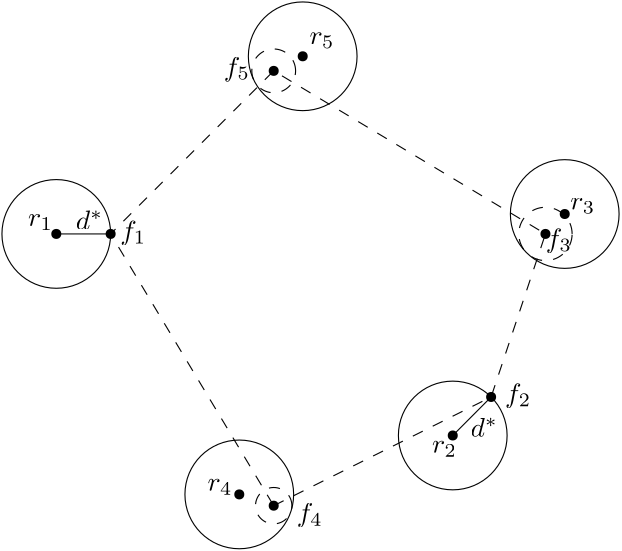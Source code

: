 <?xml version="1.0"?>
<!DOCTYPE ipe SYSTEM "ipe.dtd">
<ipe version="70212" creator="Ipe 7.2.12">
<info created="D:20200208150729" modified="D:20200208151555"/>
<ipestyle name="basic">
<symbol name="arrow/arc(spx)">
<path stroke="sym-stroke" fill="sym-stroke" pen="sym-pen">
0 0 m
-1 0.333 l
-1 -0.333 l
h
</path>
</symbol>
<symbol name="arrow/farc(spx)">
<path stroke="sym-stroke" fill="white" pen="sym-pen">
0 0 m
-1 0.333 l
-1 -0.333 l
h
</path>
</symbol>
<symbol name="arrow/ptarc(spx)">
<path stroke="sym-stroke" fill="sym-stroke" pen="sym-pen">
0 0 m
-1 0.333 l
-0.8 0 l
-1 -0.333 l
h
</path>
</symbol>
<symbol name="arrow/fptarc(spx)">
<path stroke="sym-stroke" fill="white" pen="sym-pen">
0 0 m
-1 0.333 l
-0.8 0 l
-1 -0.333 l
h
</path>
</symbol>
<symbol name="mark/circle(sx)" transformations="translations">
<path fill="sym-stroke">
0.6 0 0 0.6 0 0 e
0.4 0 0 0.4 0 0 e
</path>
</symbol>
<symbol name="mark/disk(sx)" transformations="translations">
<path fill="sym-stroke">
0.6 0 0 0.6 0 0 e
</path>
</symbol>
<symbol name="mark/fdisk(sfx)" transformations="translations">
<group>
<path fill="sym-fill">
0.5 0 0 0.5 0 0 e
</path>
<path fill="sym-stroke" fillrule="eofill">
0.6 0 0 0.6 0 0 e
0.4 0 0 0.4 0 0 e
</path>
</group>
</symbol>
<symbol name="mark/box(sx)" transformations="translations">
<path fill="sym-stroke" fillrule="eofill">
-0.6 -0.6 m
0.6 -0.6 l
0.6 0.6 l
-0.6 0.6 l
h
-0.4 -0.4 m
0.4 -0.4 l
0.4 0.4 l
-0.4 0.4 l
h
</path>
</symbol>
<symbol name="mark/square(sx)" transformations="translations">
<path fill="sym-stroke">
-0.6 -0.6 m
0.6 -0.6 l
0.6 0.6 l
-0.6 0.6 l
h
</path>
</symbol>
<symbol name="mark/fsquare(sfx)" transformations="translations">
<group>
<path fill="sym-fill">
-0.5 -0.5 m
0.5 -0.5 l
0.5 0.5 l
-0.5 0.5 l
h
</path>
<path fill="sym-stroke" fillrule="eofill">
-0.6 -0.6 m
0.6 -0.6 l
0.6 0.6 l
-0.6 0.6 l
h
-0.4 -0.4 m
0.4 -0.4 l
0.4 0.4 l
-0.4 0.4 l
h
</path>
</group>
</symbol>
<symbol name="mark/cross(sx)" transformations="translations">
<group>
<path fill="sym-stroke">
-0.43 -0.57 m
0.57 0.43 l
0.43 0.57 l
-0.57 -0.43 l
h
</path>
<path fill="sym-stroke">
-0.43 0.57 m
0.57 -0.43 l
0.43 -0.57 l
-0.57 0.43 l
h
</path>
</group>
</symbol>
<symbol name="arrow/fnormal(spx)">
<path stroke="sym-stroke" fill="white" pen="sym-pen">
0 0 m
-1 0.333 l
-1 -0.333 l
h
</path>
</symbol>
<symbol name="arrow/pointed(spx)">
<path stroke="sym-stroke" fill="sym-stroke" pen="sym-pen">
0 0 m
-1 0.333 l
-0.8 0 l
-1 -0.333 l
h
</path>
</symbol>
<symbol name="arrow/fpointed(spx)">
<path stroke="sym-stroke" fill="white" pen="sym-pen">
0 0 m
-1 0.333 l
-0.8 0 l
-1 -0.333 l
h
</path>
</symbol>
<symbol name="arrow/linear(spx)">
<path stroke="sym-stroke" pen="sym-pen">
-1 0.333 m
0 0 l
-1 -0.333 l
</path>
</symbol>
<symbol name="arrow/fdouble(spx)">
<path stroke="sym-stroke" fill="white" pen="sym-pen">
0 0 m
-1 0.333 l
-1 -0.333 l
h
-1 0 m
-2 0.333 l
-2 -0.333 l
h
</path>
</symbol>
<symbol name="arrow/double(spx)">
<path stroke="sym-stroke" fill="sym-stroke" pen="sym-pen">
0 0 m
-1 0.333 l
-1 -0.333 l
h
-1 0 m
-2 0.333 l
-2 -0.333 l
h
</path>
</symbol>
<pen name="heavier" value="0.8"/>
<pen name="fat" value="1.2"/>
<pen name="ultrafat" value="2"/>
<symbolsize name="large" value="5"/>
<symbolsize name="small" value="2"/>
<symbolsize name="tiny" value="1.1"/>
<arrowsize name="large" value="10"/>
<arrowsize name="small" value="5"/>
<arrowsize name="tiny" value="3"/>
<color name="red" value="1 0 0"/>
<color name="green" value="0 1 0"/>
<color name="blue" value="0 0 1"/>
<color name="yellow" value="1 1 0"/>
<color name="orange" value="1 0.647 0"/>
<color name="gold" value="1 0.843 0"/>
<color name="purple" value="0.627 0.125 0.941"/>
<color name="gray" value="0.745"/>
<color name="brown" value="0.647 0.165 0.165"/>
<color name="navy" value="0 0 0.502"/>
<color name="pink" value="1 0.753 0.796"/>
<color name="seagreen" value="0.18 0.545 0.341"/>
<color name="turquoise" value="0.251 0.878 0.816"/>
<color name="violet" value="0.933 0.51 0.933"/>
<color name="darkblue" value="0 0 0.545"/>
<color name="darkcyan" value="0 0.545 0.545"/>
<color name="darkgray" value="0.663"/>
<color name="darkgreen" value="0 0.392 0"/>
<color name="darkmagenta" value="0.545 0 0.545"/>
<color name="darkorange" value="1 0.549 0"/>
<color name="darkred" value="0.545 0 0"/>
<color name="lightblue" value="0.678 0.847 0.902"/>
<color name="lightcyan" value="0.878 1 1"/>
<color name="lightgray" value="0.827"/>
<color name="lightgreen" value="0.565 0.933 0.565"/>
<color name="lightyellow" value="1 1 0.878"/>
<dashstyle name="dashed" value="[4] 0"/>
<dashstyle name="dotted" value="[1 3] 0"/>
<dashstyle name="dash dotted" value="[4 2 1 2] 0"/>
<dashstyle name="dash dot dotted" value="[4 2 1 2 1 2] 0"/>
<textsize name="large" value="\large"/>
<textsize name="Large" value="\Large"/>
<textsize name="LARGE" value="\LARGE"/>
<textsize name="huge" value="\huge"/>
<textsize name="Huge" value="\Huge"/>
<textsize name="small" value="\small"/>
<textsize name="footnote" value="\footnotesize"/>
<textsize name="tiny" value="\tiny"/>
<textstyle name="center" begin="\begin{center}" end="\end{center}"/>
<textstyle name="itemize" begin="\begin{itemize}" end="\end{itemize}"/>
<textstyle name="item" begin="\begin{itemize}\item{}" end="\end{itemize}"/>
<gridsize name="4 pts" value="4"/>
<gridsize name="8 pts (~3 mm)" value="8"/>
<gridsize name="16 pts (~6 mm)" value="16"/>
<gridsize name="32 pts (~12 mm)" value="32"/>
<gridsize name="10 pts (~3.5 mm)" value="10"/>
<gridsize name="20 pts (~7 mm)" value="20"/>
<gridsize name="14 pts (~5 mm)" value="14"/>
<gridsize name="28 pts (~10 mm)" value="28"/>
<gridsize name="56 pts (~20 mm)" value="56"/>
<anglesize name="90 deg" value="90"/>
<anglesize name="60 deg" value="60"/>
<anglesize name="45 deg" value="45"/>
<anglesize name="30 deg" value="30"/>
<anglesize name="22.5 deg" value="22.5"/>
<opacity name="10%" value="0.1"/>
<opacity name="30%" value="0.3"/>
<opacity name="50%" value="0.5"/>
<opacity name="75%" value="0.75"/>
<tiling name="falling" angle="-60" step="4" width="1"/>
<tiling name="rising" angle="30" step="4" width="1"/>
</ipestyle>
<page>
<layer name="alpha"/>
<view layers="alpha" active="alpha"/>
<path layer="alpha" matrix="1.22291 0 0 1.22291 -8.67493 -140.873" stroke="black" dash="dashed">
192 448 m
256 480 l
272 528 l
192 576 l
144 528 l
192 448 l
h
</path>
<use matrix="1.22291 0 0 1.22291 -17.8005 -135.625" name="mark/disk(sx)" pos="208 576" size="normal" stroke="black"/>
<use matrix="1.22291 0 0 1.22291 -8.67493 -140.873" name="mark/disk(sx)" pos="144 528" size="normal" stroke="black"/>
<use matrix="1.22291 0 0 1.22291 -3.56788 -141.474" name="mark/disk(sx)" pos="177.692 451.813" size="normal" stroke="black"/>
<use matrix="1.22291 0 0 1.22291 -8.67493 -140.873" name="mark/disk(sx)" pos="277.674 533.862" size="normal" stroke="black"/>
<use matrix="1.22291 0 0 1.22291 -8.67493 -140.873" name="mark/disk(sx)" pos="128 528" size="normal" stroke="black"/>
<path matrix="1.22291 0 0 1.22291 -8.67493 -140.873" stroke="black">
16 0 0 16 128 528 e
</path>
<path matrix="1.22291 0 0 1.22291 80.0321 -76.9252" stroke="black">
16 0 0 16 128 528 e
</path>
<path matrix="1.22291 0 0 1.22291 174.362 -133.704" stroke="black">
16 0 0 16 128 528 e
</path>
<path matrix="1.22291 0 0 1.22291 57.2006 -234.643" stroke="black">
16 0 0 16 128 528 e
</path>
<path matrix="1.22291 0 0 1.22291 -8.67493 -140.873" stroke="black">
128 528 m
144 528 l
</path>
<path matrix="1.22291 0 0 1.22291 -8.67493 -140.873" stroke="black" dash="dashed">
7.84775 0 0 7.84775 272 528 e
</path>
<path matrix="1.22291 0 0 1.22291 -8.67493 -140.873" stroke="black" dash="dashed">
6.44445 0 0 6.44445 192 576 e
</path>
<path matrix="1.22291 0 0 1.22291 -8.67493 -140.873" stroke="black" dash="dashed">
5.35403 0 0 5.35403 192 448 e
</path>
<text matrix="0.614246 0 0 0.614246 47.5597 151.018" transformations="translations" pos="464.55 590.284" stroke="black" type="label" width="8.964" height="4.294" depth="1.49" valign="baseline" style="math">r_3</text>
<text matrix="0.614246 0 0 0.614246 12.1986 154.198" transformations="translations" pos="204.336 575.479" stroke="black" type="label" width="8.964" height="4.294" depth="1.49" valign="baseline" style="math">r_1</text>
<text matrix="0.614246 0 0 0.614246 13.7269 137.612" transformations="translations" pos="438.529 469.599" stroke="black" type="label" width="8.964" height="4.294" depth="1.49" valign="baseline" style="math">r_2</text>
<text matrix="0.614246 0 0 0.614246 42.9147 153.413" transformations="translations" pos="259.519 421.594" stroke="black" type="label" width="8.964" height="4.294" depth="1.49" valign="baseline" style="math">r_4</text>
<text matrix="0.614246 0 0 0.614246 48.1743 154.836" transformations="translations" pos="310.665 680.911" stroke="black" type="label" width="8.964" height="4.294" depth="1.49" valign="baseline" style="math">r_5</text>
<use matrix="0.614246 0 0 0.614246 49.4887 151.018" name="mark/disk(sx)" pos="287.564 671.564" size="normal" stroke="black"/>
<use matrix="0.614246 0 0 0.614246 49.4887 151.018" name="mark/disk(sx)" pos="446.837 576" size="normal" stroke="black"/>
<use matrix="0.614246 0 0 0.614246 49.4887 151.018" name="mark/disk(sx)" pos="414.982 480.436" size="normal" stroke="black"/>
<use matrix="0.614246 0 0 0.614246 49.4887 151.018" name="mark/disk(sx)" pos="287.564 416.727" size="normal" stroke="black"/>
<text matrix="0.614246 0 0 0.614246 53.1699 152.084" transformations="translations" pos="252.341 667.003" stroke="black" type="label" width="9.347" height="6.926" depth="1.93" valign="baseline" style="math">f_5</text>
<text matrix="0.614246 0 0 0.614246 41.2214 152.395" transformations="translations" pos="211.066 570.544" stroke="black" type="label" width="9.347" height="6.926" depth="1.93" valign="baseline" style="math">f_1</text>
<text matrix="0.614246 0 0 0.614246 47.9846 148.663" transformations="translations" pos="303.487 411.275" stroke="black" type="label" width="9.347" height="6.926" depth="1.93" valign="baseline" style="math">f_4</text>
<text matrix="0.614246 0 0 0.614246 75.6107 145.615" transformations="translations" pos="380.654 486.199" stroke="black" type="label" width="9.347" height="6.926" depth="1.93" valign="baseline" style="math">f_2</text>
<text matrix="0.614246 0 0 0.614246 66.8557 150.084" transformations="translations" pos="418.789 569.647" stroke="black" type="label" width="9.347" height="6.926" depth="1.93" valign="baseline" style="math">f_3</text>
<text matrix="0.614246 0 0 0.614246 47.5597 149.64" transformations="translations" pos="174.725 580.863" stroke="black" type="label" width="9.765" height="6.918" depth="0" valign="baseline" style="math">d^*</text>
<use matrix="1.22291 0 0 1.22291 134.049 -213.435" name="mark/disk(sx)" pos="128 528" size="normal" stroke="black"/>
<path matrix="1.22291 0 0 1.22291 134.049 -213.435" stroke="black">
16 0 0 16 128 528 e
</path>
<path matrix="0.614246 0 0 0.614246 49.4887 151.018" stroke="black">
392.502 457.867 m
414.982 480.436 l
414.982 480.436 l
</path>
<text matrix="0.614246 0 0 0.614246 189.683 74.9722" transformations="translations" pos="174.725 580.863" stroke="black" type="label" width="9.765" height="6.918" depth="0" valign="baseline" style="math">d^*</text>
</page>
</ipe>
